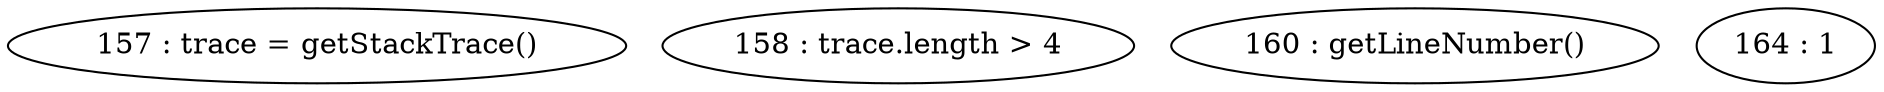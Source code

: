 digraph G {
"157 : trace = getStackTrace()"
"158 : trace.length > 4"
"160 : getLineNumber()"
"164 : 1"
}